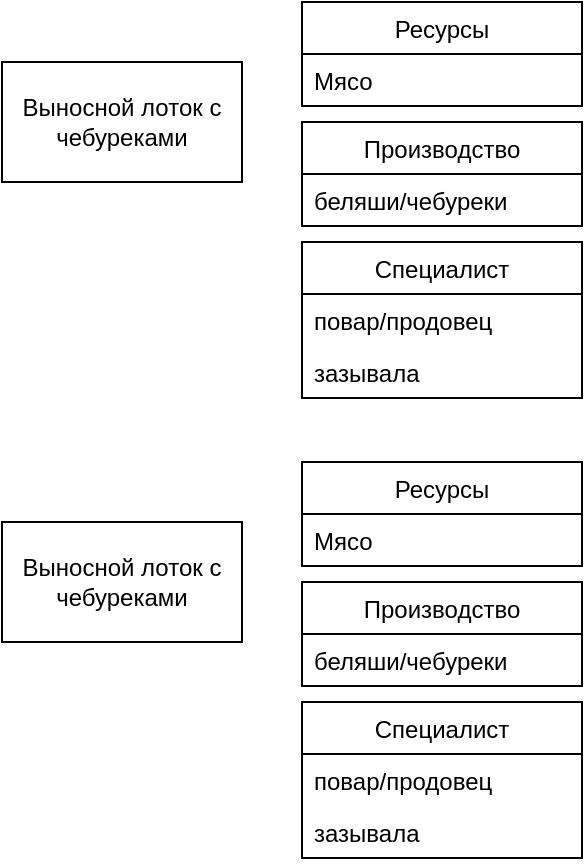 <mxfile version="14.3.1" type="github">
  <diagram id="6S7ugSenV1JjqLPWEwKW" name="Page-1">
    <mxGraphModel dx="917" dy="582" grid="1" gridSize="10" guides="1" tooltips="1" connect="1" arrows="1" fold="1" page="1" pageScale="1" pageWidth="827" pageHeight="1169" math="0" shadow="0">
      <root>
        <mxCell id="0" />
        <mxCell id="1" parent="0" />
        <mxCell id="i67tFkL0cApdpo55a4Au-1" value="&lt;p class=&quot;MsoNormal&quot;&gt;Выносной лоток с чебуреками&lt;/p&gt;" style="rounded=0;whiteSpace=wrap;html=1;" parent="1" vertex="1">
          <mxGeometry x="80" y="80" width="120" height="60" as="geometry" />
        </mxCell>
        <mxCell id="i67tFkL0cApdpo55a4Au-11" value="Ресурсы" style="swimlane;fontStyle=0;childLayout=stackLayout;horizontal=1;startSize=26;fillColor=none;horizontalStack=0;resizeParent=1;resizeParentMax=0;resizeLast=0;collapsible=1;marginBottom=0;" parent="1" vertex="1">
          <mxGeometry x="230" y="50" width="140" height="52" as="geometry" />
        </mxCell>
        <mxCell id="i67tFkL0cApdpo55a4Au-12" value="Мясо" style="text;strokeColor=none;fillColor=none;align=left;verticalAlign=top;spacingLeft=4;spacingRight=4;overflow=hidden;rotatable=0;points=[[0,0.5],[1,0.5]];portConstraint=eastwest;" parent="i67tFkL0cApdpo55a4Au-11" vertex="1">
          <mxGeometry y="26" width="140" height="26" as="geometry" />
        </mxCell>
        <mxCell id="i67tFkL0cApdpo55a4Au-15" value="Производство" style="swimlane;fontStyle=0;childLayout=stackLayout;horizontal=1;startSize=26;fillColor=none;horizontalStack=0;resizeParent=1;resizeParentMax=0;resizeLast=0;collapsible=1;marginBottom=0;" parent="1" vertex="1">
          <mxGeometry x="230" y="110" width="140" height="52" as="geometry" />
        </mxCell>
        <mxCell id="i67tFkL0cApdpo55a4Au-16" value="беляши/чебуреки" style="text;strokeColor=none;fillColor=none;align=left;verticalAlign=top;spacingLeft=4;spacingRight=4;overflow=hidden;rotatable=0;points=[[0,0.5],[1,0.5]];portConstraint=eastwest;" parent="i67tFkL0cApdpo55a4Au-15" vertex="1">
          <mxGeometry y="26" width="140" height="26" as="geometry" />
        </mxCell>
        <mxCell id="i67tFkL0cApdpo55a4Au-19" value="Специалист" style="swimlane;fontStyle=0;childLayout=stackLayout;horizontal=1;startSize=26;fillColor=none;horizontalStack=0;resizeParent=1;resizeParentMax=0;resizeLast=0;collapsible=1;marginBottom=0;" parent="1" vertex="1">
          <mxGeometry x="230" y="170" width="140" height="78" as="geometry" />
        </mxCell>
        <mxCell id="i67tFkL0cApdpo55a4Au-20" value="повар/продовец" style="text;strokeColor=none;fillColor=none;align=left;verticalAlign=top;spacingLeft=4;spacingRight=4;overflow=hidden;rotatable=0;points=[[0,0.5],[1,0.5]];portConstraint=eastwest;" parent="i67tFkL0cApdpo55a4Au-19" vertex="1">
          <mxGeometry y="26" width="140" height="26" as="geometry" />
        </mxCell>
        <mxCell id="i67tFkL0cApdpo55a4Au-22" value="зазывала" style="text;strokeColor=none;fillColor=none;align=left;verticalAlign=top;spacingLeft=4;spacingRight=4;overflow=hidden;rotatable=0;points=[[0,0.5],[1,0.5]];portConstraint=eastwest;" parent="i67tFkL0cApdpo55a4Au-19" vertex="1">
          <mxGeometry y="52" width="140" height="26" as="geometry" />
        </mxCell>
        <mxCell id="cDL56uUrG423qAW6Z9ll-1" value="&lt;p class=&quot;MsoNormal&quot;&gt;Выносной лоток с чебуреками&lt;/p&gt;" style="rounded=0;whiteSpace=wrap;html=1;" vertex="1" parent="1">
          <mxGeometry x="80" y="310" width="120" height="60" as="geometry" />
        </mxCell>
        <mxCell id="cDL56uUrG423qAW6Z9ll-2" value="Ресурсы" style="swimlane;fontStyle=0;childLayout=stackLayout;horizontal=1;startSize=26;fillColor=none;horizontalStack=0;resizeParent=1;resizeParentMax=0;resizeLast=0;collapsible=1;marginBottom=0;" vertex="1" parent="1">
          <mxGeometry x="230" y="280" width="140" height="52" as="geometry" />
        </mxCell>
        <mxCell id="cDL56uUrG423qAW6Z9ll-3" value="Мясо" style="text;strokeColor=none;fillColor=none;align=left;verticalAlign=top;spacingLeft=4;spacingRight=4;overflow=hidden;rotatable=0;points=[[0,0.5],[1,0.5]];portConstraint=eastwest;" vertex="1" parent="cDL56uUrG423qAW6Z9ll-2">
          <mxGeometry y="26" width="140" height="26" as="geometry" />
        </mxCell>
        <mxCell id="cDL56uUrG423qAW6Z9ll-4" value="Производство" style="swimlane;fontStyle=0;childLayout=stackLayout;horizontal=1;startSize=26;fillColor=none;horizontalStack=0;resizeParent=1;resizeParentMax=0;resizeLast=0;collapsible=1;marginBottom=0;" vertex="1" parent="1">
          <mxGeometry x="230" y="340" width="140" height="52" as="geometry" />
        </mxCell>
        <mxCell id="cDL56uUrG423qAW6Z9ll-5" value="беляши/чебуреки" style="text;strokeColor=none;fillColor=none;align=left;verticalAlign=top;spacingLeft=4;spacingRight=4;overflow=hidden;rotatable=0;points=[[0,0.5],[1,0.5]];portConstraint=eastwest;" vertex="1" parent="cDL56uUrG423qAW6Z9ll-4">
          <mxGeometry y="26" width="140" height="26" as="geometry" />
        </mxCell>
        <mxCell id="cDL56uUrG423qAW6Z9ll-6" value="Специалист" style="swimlane;fontStyle=0;childLayout=stackLayout;horizontal=1;startSize=26;fillColor=none;horizontalStack=0;resizeParent=1;resizeParentMax=0;resizeLast=0;collapsible=1;marginBottom=0;" vertex="1" parent="1">
          <mxGeometry x="230" y="400" width="140" height="78" as="geometry" />
        </mxCell>
        <mxCell id="cDL56uUrG423qAW6Z9ll-7" value="повар/продовец" style="text;strokeColor=none;fillColor=none;align=left;verticalAlign=top;spacingLeft=4;spacingRight=4;overflow=hidden;rotatable=0;points=[[0,0.5],[1,0.5]];portConstraint=eastwest;" vertex="1" parent="cDL56uUrG423qAW6Z9ll-6">
          <mxGeometry y="26" width="140" height="26" as="geometry" />
        </mxCell>
        <mxCell id="cDL56uUrG423qAW6Z9ll-8" value="зазывала" style="text;strokeColor=none;fillColor=none;align=left;verticalAlign=top;spacingLeft=4;spacingRight=4;overflow=hidden;rotatable=0;points=[[0,0.5],[1,0.5]];portConstraint=eastwest;" vertex="1" parent="cDL56uUrG423qAW6Z9ll-6">
          <mxGeometry y="52" width="140" height="26" as="geometry" />
        </mxCell>
      </root>
    </mxGraphModel>
  </diagram>
</mxfile>
